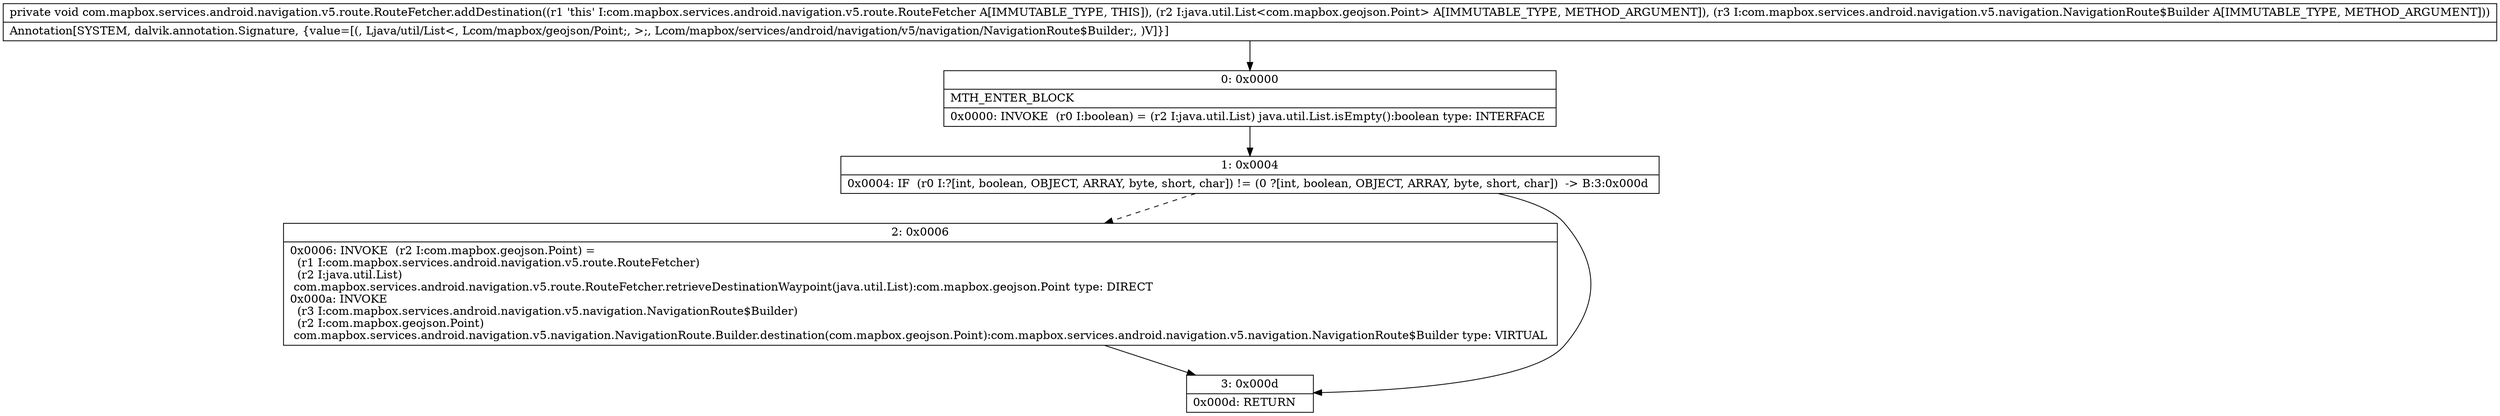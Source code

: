 digraph "CFG forcom.mapbox.services.android.navigation.v5.route.RouteFetcher.addDestination(Ljava\/util\/List;Lcom\/mapbox\/services\/android\/navigation\/v5\/navigation\/NavigationRoute$Builder;)V" {
Node_0 [shape=record,label="{0\:\ 0x0000|MTH_ENTER_BLOCK\l|0x0000: INVOKE  (r0 I:boolean) = (r2 I:java.util.List) java.util.List.isEmpty():boolean type: INTERFACE \l}"];
Node_1 [shape=record,label="{1\:\ 0x0004|0x0004: IF  (r0 I:?[int, boolean, OBJECT, ARRAY, byte, short, char]) != (0 ?[int, boolean, OBJECT, ARRAY, byte, short, char])  \-\> B:3:0x000d \l}"];
Node_2 [shape=record,label="{2\:\ 0x0006|0x0006: INVOKE  (r2 I:com.mapbox.geojson.Point) = \l  (r1 I:com.mapbox.services.android.navigation.v5.route.RouteFetcher)\l  (r2 I:java.util.List)\l com.mapbox.services.android.navigation.v5.route.RouteFetcher.retrieveDestinationWaypoint(java.util.List):com.mapbox.geojson.Point type: DIRECT \l0x000a: INVOKE  \l  (r3 I:com.mapbox.services.android.navigation.v5.navigation.NavigationRoute$Builder)\l  (r2 I:com.mapbox.geojson.Point)\l com.mapbox.services.android.navigation.v5.navigation.NavigationRoute.Builder.destination(com.mapbox.geojson.Point):com.mapbox.services.android.navigation.v5.navigation.NavigationRoute$Builder type: VIRTUAL \l}"];
Node_3 [shape=record,label="{3\:\ 0x000d|0x000d: RETURN   \l}"];
MethodNode[shape=record,label="{private void com.mapbox.services.android.navigation.v5.route.RouteFetcher.addDestination((r1 'this' I:com.mapbox.services.android.navigation.v5.route.RouteFetcher A[IMMUTABLE_TYPE, THIS]), (r2 I:java.util.List\<com.mapbox.geojson.Point\> A[IMMUTABLE_TYPE, METHOD_ARGUMENT]), (r3 I:com.mapbox.services.android.navigation.v5.navigation.NavigationRoute$Builder A[IMMUTABLE_TYPE, METHOD_ARGUMENT]))  | Annotation[SYSTEM, dalvik.annotation.Signature, \{value=[(, Ljava\/util\/List\<, Lcom\/mapbox\/geojson\/Point;, \>;, Lcom\/mapbox\/services\/android\/navigation\/v5\/navigation\/NavigationRoute$Builder;, )V]\}]\l}"];
MethodNode -> Node_0;
Node_0 -> Node_1;
Node_1 -> Node_2[style=dashed];
Node_1 -> Node_3;
Node_2 -> Node_3;
}


